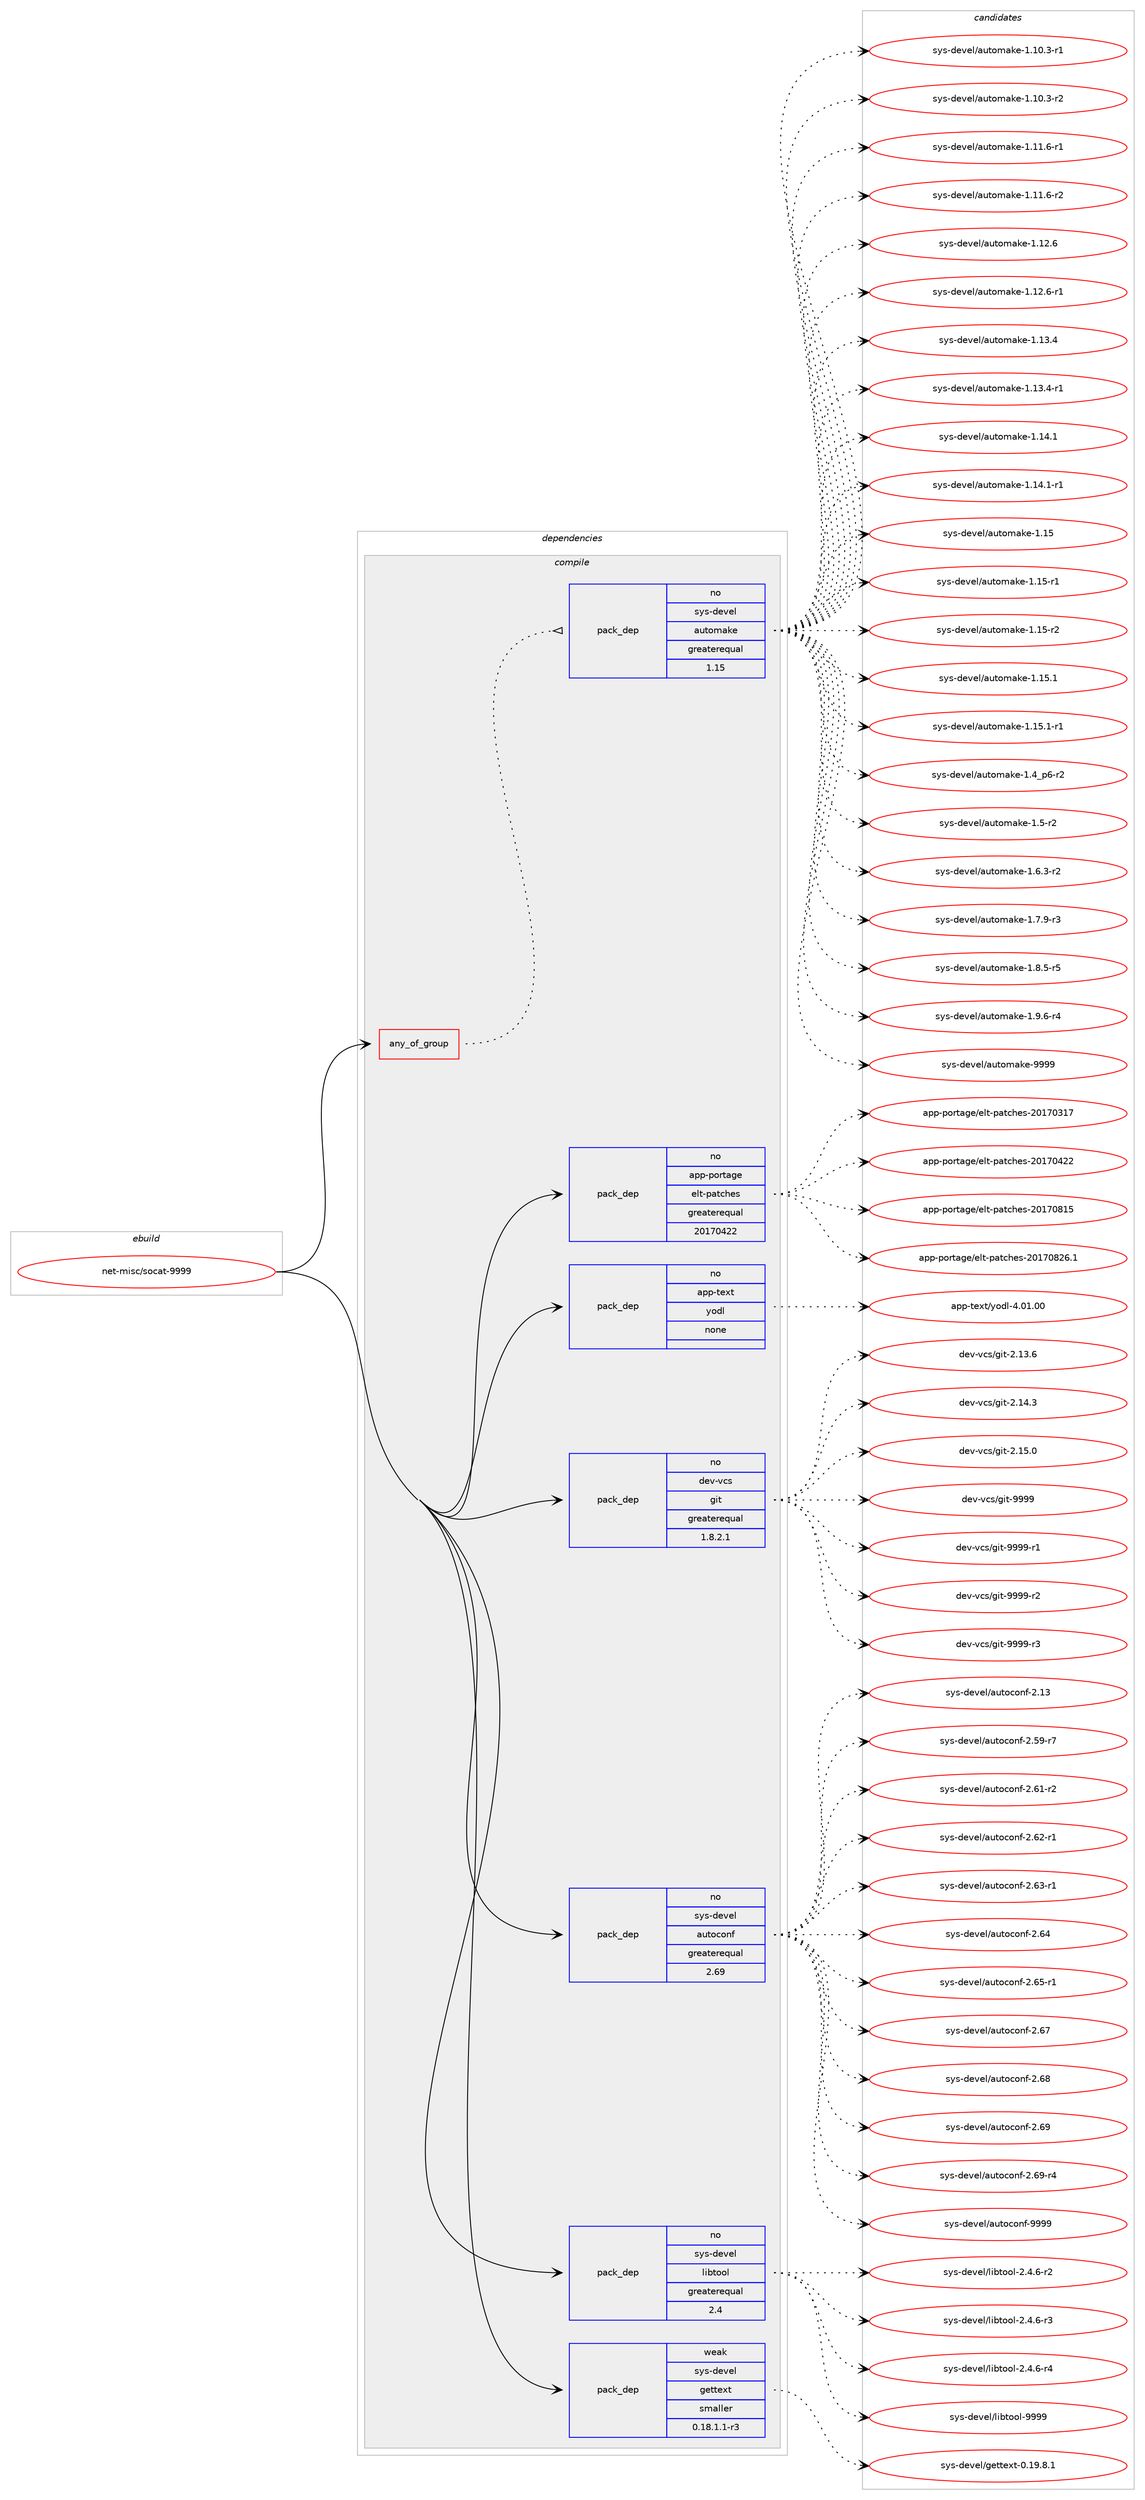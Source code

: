 digraph prolog {

# *************
# Graph options
# *************

newrank=true;
concentrate=true;
compound=true;
graph [rankdir=LR,fontname=Helvetica,fontsize=10,ranksep=1.5];#, ranksep=2.5, nodesep=0.2];
edge  [arrowhead=vee];
node  [fontname=Helvetica,fontsize=10];

# **********
# The ebuild
# **********

subgraph cluster_leftcol {
color=gray;
rank=same;
label=<<i>ebuild</i>>;
id [label="net-misc/socat-9999", color=red, width=4, href="../net-misc/socat-9999.svg"];
}

# ****************
# The dependencies
# ****************

subgraph cluster_midcol {
color=gray;
label=<<i>dependencies</i>>;
subgraph cluster_compile {
fillcolor="#eeeeee";
style=filled;
label=<<i>compile</i>>;
subgraph any7150 {
dependency430468 [label=<<TABLE BORDER="0" CELLBORDER="1" CELLSPACING="0" CELLPADDING="4"><TR><TD CELLPADDING="10">any_of_group</TD></TR></TABLE>>, shape=none, color=red];subgraph pack316604 {
dependency430469 [label=<<TABLE BORDER="0" CELLBORDER="1" CELLSPACING="0" CELLPADDING="4" WIDTH="220"><TR><TD ROWSPAN="6" CELLPADDING="30">pack_dep</TD></TR><TR><TD WIDTH="110">no</TD></TR><TR><TD>sys-devel</TD></TR><TR><TD>automake</TD></TR><TR><TD>greaterequal</TD></TR><TR><TD>1.15</TD></TR></TABLE>>, shape=none, color=blue];
}
dependency430468:e -> dependency430469:w [weight=20,style="dotted",arrowhead="oinv"];
}
id:e -> dependency430468:w [weight=20,style="solid",arrowhead="vee"];
subgraph pack316605 {
dependency430470 [label=<<TABLE BORDER="0" CELLBORDER="1" CELLSPACING="0" CELLPADDING="4" WIDTH="220"><TR><TD ROWSPAN="6" CELLPADDING="30">pack_dep</TD></TR><TR><TD WIDTH="110">no</TD></TR><TR><TD>app-portage</TD></TR><TR><TD>elt-patches</TD></TR><TR><TD>greaterequal</TD></TR><TR><TD>20170422</TD></TR></TABLE>>, shape=none, color=blue];
}
id:e -> dependency430470:w [weight=20,style="solid",arrowhead="vee"];
subgraph pack316606 {
dependency430471 [label=<<TABLE BORDER="0" CELLBORDER="1" CELLSPACING="0" CELLPADDING="4" WIDTH="220"><TR><TD ROWSPAN="6" CELLPADDING="30">pack_dep</TD></TR><TR><TD WIDTH="110">no</TD></TR><TR><TD>app-text</TD></TR><TR><TD>yodl</TD></TR><TR><TD>none</TD></TR><TR><TD></TD></TR></TABLE>>, shape=none, color=blue];
}
id:e -> dependency430471:w [weight=20,style="solid",arrowhead="vee"];
subgraph pack316607 {
dependency430472 [label=<<TABLE BORDER="0" CELLBORDER="1" CELLSPACING="0" CELLPADDING="4" WIDTH="220"><TR><TD ROWSPAN="6" CELLPADDING="30">pack_dep</TD></TR><TR><TD WIDTH="110">no</TD></TR><TR><TD>dev-vcs</TD></TR><TR><TD>git</TD></TR><TR><TD>greaterequal</TD></TR><TR><TD>1.8.2.1</TD></TR></TABLE>>, shape=none, color=blue];
}
id:e -> dependency430472:w [weight=20,style="solid",arrowhead="vee"];
subgraph pack316608 {
dependency430473 [label=<<TABLE BORDER="0" CELLBORDER="1" CELLSPACING="0" CELLPADDING="4" WIDTH="220"><TR><TD ROWSPAN="6" CELLPADDING="30">pack_dep</TD></TR><TR><TD WIDTH="110">no</TD></TR><TR><TD>sys-devel</TD></TR><TR><TD>autoconf</TD></TR><TR><TD>greaterequal</TD></TR><TR><TD>2.69</TD></TR></TABLE>>, shape=none, color=blue];
}
id:e -> dependency430473:w [weight=20,style="solid",arrowhead="vee"];
subgraph pack316609 {
dependency430474 [label=<<TABLE BORDER="0" CELLBORDER="1" CELLSPACING="0" CELLPADDING="4" WIDTH="220"><TR><TD ROWSPAN="6" CELLPADDING="30">pack_dep</TD></TR><TR><TD WIDTH="110">no</TD></TR><TR><TD>sys-devel</TD></TR><TR><TD>libtool</TD></TR><TR><TD>greaterequal</TD></TR><TR><TD>2.4</TD></TR></TABLE>>, shape=none, color=blue];
}
id:e -> dependency430474:w [weight=20,style="solid",arrowhead="vee"];
subgraph pack316610 {
dependency430475 [label=<<TABLE BORDER="0" CELLBORDER="1" CELLSPACING="0" CELLPADDING="4" WIDTH="220"><TR><TD ROWSPAN="6" CELLPADDING="30">pack_dep</TD></TR><TR><TD WIDTH="110">weak</TD></TR><TR><TD>sys-devel</TD></TR><TR><TD>gettext</TD></TR><TR><TD>smaller</TD></TR><TR><TD>0.18.1.1-r3</TD></TR></TABLE>>, shape=none, color=blue];
}
id:e -> dependency430475:w [weight=20,style="solid",arrowhead="vee"];
}
subgraph cluster_compileandrun {
fillcolor="#eeeeee";
style=filled;
label=<<i>compile and run</i>>;
}
subgraph cluster_run {
fillcolor="#eeeeee";
style=filled;
label=<<i>run</i>>;
}
}

# **************
# The candidates
# **************

subgraph cluster_choices {
rank=same;
color=gray;
label=<<i>candidates</i>>;

subgraph choice316604 {
color=black;
nodesep=1;
choice11512111545100101118101108479711711611110997107101454946494846514511449 [label="sys-devel/automake-1.10.3-r1", color=red, width=4,href="../sys-devel/automake-1.10.3-r1.svg"];
choice11512111545100101118101108479711711611110997107101454946494846514511450 [label="sys-devel/automake-1.10.3-r2", color=red, width=4,href="../sys-devel/automake-1.10.3-r2.svg"];
choice11512111545100101118101108479711711611110997107101454946494946544511449 [label="sys-devel/automake-1.11.6-r1", color=red, width=4,href="../sys-devel/automake-1.11.6-r1.svg"];
choice11512111545100101118101108479711711611110997107101454946494946544511450 [label="sys-devel/automake-1.11.6-r2", color=red, width=4,href="../sys-devel/automake-1.11.6-r2.svg"];
choice1151211154510010111810110847971171161111099710710145494649504654 [label="sys-devel/automake-1.12.6", color=red, width=4,href="../sys-devel/automake-1.12.6.svg"];
choice11512111545100101118101108479711711611110997107101454946495046544511449 [label="sys-devel/automake-1.12.6-r1", color=red, width=4,href="../sys-devel/automake-1.12.6-r1.svg"];
choice1151211154510010111810110847971171161111099710710145494649514652 [label="sys-devel/automake-1.13.4", color=red, width=4,href="../sys-devel/automake-1.13.4.svg"];
choice11512111545100101118101108479711711611110997107101454946495146524511449 [label="sys-devel/automake-1.13.4-r1", color=red, width=4,href="../sys-devel/automake-1.13.4-r1.svg"];
choice1151211154510010111810110847971171161111099710710145494649524649 [label="sys-devel/automake-1.14.1", color=red, width=4,href="../sys-devel/automake-1.14.1.svg"];
choice11512111545100101118101108479711711611110997107101454946495246494511449 [label="sys-devel/automake-1.14.1-r1", color=red, width=4,href="../sys-devel/automake-1.14.1-r1.svg"];
choice115121115451001011181011084797117116111109971071014549464953 [label="sys-devel/automake-1.15", color=red, width=4,href="../sys-devel/automake-1.15.svg"];
choice1151211154510010111810110847971171161111099710710145494649534511449 [label="sys-devel/automake-1.15-r1", color=red, width=4,href="../sys-devel/automake-1.15-r1.svg"];
choice1151211154510010111810110847971171161111099710710145494649534511450 [label="sys-devel/automake-1.15-r2", color=red, width=4,href="../sys-devel/automake-1.15-r2.svg"];
choice1151211154510010111810110847971171161111099710710145494649534649 [label="sys-devel/automake-1.15.1", color=red, width=4,href="../sys-devel/automake-1.15.1.svg"];
choice11512111545100101118101108479711711611110997107101454946495346494511449 [label="sys-devel/automake-1.15.1-r1", color=red, width=4,href="../sys-devel/automake-1.15.1-r1.svg"];
choice115121115451001011181011084797117116111109971071014549465295112544511450 [label="sys-devel/automake-1.4_p6-r2", color=red, width=4,href="../sys-devel/automake-1.4_p6-r2.svg"];
choice11512111545100101118101108479711711611110997107101454946534511450 [label="sys-devel/automake-1.5-r2", color=red, width=4,href="../sys-devel/automake-1.5-r2.svg"];
choice115121115451001011181011084797117116111109971071014549465446514511450 [label="sys-devel/automake-1.6.3-r2", color=red, width=4,href="../sys-devel/automake-1.6.3-r2.svg"];
choice115121115451001011181011084797117116111109971071014549465546574511451 [label="sys-devel/automake-1.7.9-r3", color=red, width=4,href="../sys-devel/automake-1.7.9-r3.svg"];
choice115121115451001011181011084797117116111109971071014549465646534511453 [label="sys-devel/automake-1.8.5-r5", color=red, width=4,href="../sys-devel/automake-1.8.5-r5.svg"];
choice115121115451001011181011084797117116111109971071014549465746544511452 [label="sys-devel/automake-1.9.6-r4", color=red, width=4,href="../sys-devel/automake-1.9.6-r4.svg"];
choice115121115451001011181011084797117116111109971071014557575757 [label="sys-devel/automake-9999", color=red, width=4,href="../sys-devel/automake-9999.svg"];
dependency430469:e -> choice11512111545100101118101108479711711611110997107101454946494846514511449:w [style=dotted,weight="100"];
dependency430469:e -> choice11512111545100101118101108479711711611110997107101454946494846514511450:w [style=dotted,weight="100"];
dependency430469:e -> choice11512111545100101118101108479711711611110997107101454946494946544511449:w [style=dotted,weight="100"];
dependency430469:e -> choice11512111545100101118101108479711711611110997107101454946494946544511450:w [style=dotted,weight="100"];
dependency430469:e -> choice1151211154510010111810110847971171161111099710710145494649504654:w [style=dotted,weight="100"];
dependency430469:e -> choice11512111545100101118101108479711711611110997107101454946495046544511449:w [style=dotted,weight="100"];
dependency430469:e -> choice1151211154510010111810110847971171161111099710710145494649514652:w [style=dotted,weight="100"];
dependency430469:e -> choice11512111545100101118101108479711711611110997107101454946495146524511449:w [style=dotted,weight="100"];
dependency430469:e -> choice1151211154510010111810110847971171161111099710710145494649524649:w [style=dotted,weight="100"];
dependency430469:e -> choice11512111545100101118101108479711711611110997107101454946495246494511449:w [style=dotted,weight="100"];
dependency430469:e -> choice115121115451001011181011084797117116111109971071014549464953:w [style=dotted,weight="100"];
dependency430469:e -> choice1151211154510010111810110847971171161111099710710145494649534511449:w [style=dotted,weight="100"];
dependency430469:e -> choice1151211154510010111810110847971171161111099710710145494649534511450:w [style=dotted,weight="100"];
dependency430469:e -> choice1151211154510010111810110847971171161111099710710145494649534649:w [style=dotted,weight="100"];
dependency430469:e -> choice11512111545100101118101108479711711611110997107101454946495346494511449:w [style=dotted,weight="100"];
dependency430469:e -> choice115121115451001011181011084797117116111109971071014549465295112544511450:w [style=dotted,weight="100"];
dependency430469:e -> choice11512111545100101118101108479711711611110997107101454946534511450:w [style=dotted,weight="100"];
dependency430469:e -> choice115121115451001011181011084797117116111109971071014549465446514511450:w [style=dotted,weight="100"];
dependency430469:e -> choice115121115451001011181011084797117116111109971071014549465546574511451:w [style=dotted,weight="100"];
dependency430469:e -> choice115121115451001011181011084797117116111109971071014549465646534511453:w [style=dotted,weight="100"];
dependency430469:e -> choice115121115451001011181011084797117116111109971071014549465746544511452:w [style=dotted,weight="100"];
dependency430469:e -> choice115121115451001011181011084797117116111109971071014557575757:w [style=dotted,weight="100"];
}
subgraph choice316605 {
color=black;
nodesep=1;
choice97112112451121111141169710310147101108116451129711699104101115455048495548514955 [label="app-portage/elt-patches-20170317", color=red, width=4,href="../app-portage/elt-patches-20170317.svg"];
choice97112112451121111141169710310147101108116451129711699104101115455048495548525050 [label="app-portage/elt-patches-20170422", color=red, width=4,href="../app-portage/elt-patches-20170422.svg"];
choice97112112451121111141169710310147101108116451129711699104101115455048495548564953 [label="app-portage/elt-patches-20170815", color=red, width=4,href="../app-portage/elt-patches-20170815.svg"];
choice971121124511211111411697103101471011081164511297116991041011154550484955485650544649 [label="app-portage/elt-patches-20170826.1", color=red, width=4,href="../app-portage/elt-patches-20170826.1.svg"];
dependency430470:e -> choice97112112451121111141169710310147101108116451129711699104101115455048495548514955:w [style=dotted,weight="100"];
dependency430470:e -> choice97112112451121111141169710310147101108116451129711699104101115455048495548525050:w [style=dotted,weight="100"];
dependency430470:e -> choice97112112451121111141169710310147101108116451129711699104101115455048495548564953:w [style=dotted,weight="100"];
dependency430470:e -> choice971121124511211111411697103101471011081164511297116991041011154550484955485650544649:w [style=dotted,weight="100"];
}
subgraph choice316606 {
color=black;
nodesep=1;
choice9711211245116101120116471211111001084552464849464848 [label="app-text/yodl-4.01.00", color=red, width=4,href="../app-text/yodl-4.01.00.svg"];
dependency430471:e -> choice9711211245116101120116471211111001084552464849464848:w [style=dotted,weight="100"];
}
subgraph choice316607 {
color=black;
nodesep=1;
choice10010111845118991154710310511645504649514654 [label="dev-vcs/git-2.13.6", color=red, width=4,href="../dev-vcs/git-2.13.6.svg"];
choice10010111845118991154710310511645504649524651 [label="dev-vcs/git-2.14.3", color=red, width=4,href="../dev-vcs/git-2.14.3.svg"];
choice10010111845118991154710310511645504649534648 [label="dev-vcs/git-2.15.0", color=red, width=4,href="../dev-vcs/git-2.15.0.svg"];
choice1001011184511899115471031051164557575757 [label="dev-vcs/git-9999", color=red, width=4,href="../dev-vcs/git-9999.svg"];
choice10010111845118991154710310511645575757574511449 [label="dev-vcs/git-9999-r1", color=red, width=4,href="../dev-vcs/git-9999-r1.svg"];
choice10010111845118991154710310511645575757574511450 [label="dev-vcs/git-9999-r2", color=red, width=4,href="../dev-vcs/git-9999-r2.svg"];
choice10010111845118991154710310511645575757574511451 [label="dev-vcs/git-9999-r3", color=red, width=4,href="../dev-vcs/git-9999-r3.svg"];
dependency430472:e -> choice10010111845118991154710310511645504649514654:w [style=dotted,weight="100"];
dependency430472:e -> choice10010111845118991154710310511645504649524651:w [style=dotted,weight="100"];
dependency430472:e -> choice10010111845118991154710310511645504649534648:w [style=dotted,weight="100"];
dependency430472:e -> choice1001011184511899115471031051164557575757:w [style=dotted,weight="100"];
dependency430472:e -> choice10010111845118991154710310511645575757574511449:w [style=dotted,weight="100"];
dependency430472:e -> choice10010111845118991154710310511645575757574511450:w [style=dotted,weight="100"];
dependency430472:e -> choice10010111845118991154710310511645575757574511451:w [style=dotted,weight="100"];
}
subgraph choice316608 {
color=black;
nodesep=1;
choice115121115451001011181011084797117116111991111101024550464951 [label="sys-devel/autoconf-2.13", color=red, width=4,href="../sys-devel/autoconf-2.13.svg"];
choice1151211154510010111810110847971171161119911111010245504653574511455 [label="sys-devel/autoconf-2.59-r7", color=red, width=4,href="../sys-devel/autoconf-2.59-r7.svg"];
choice1151211154510010111810110847971171161119911111010245504654494511450 [label="sys-devel/autoconf-2.61-r2", color=red, width=4,href="../sys-devel/autoconf-2.61-r2.svg"];
choice1151211154510010111810110847971171161119911111010245504654504511449 [label="sys-devel/autoconf-2.62-r1", color=red, width=4,href="../sys-devel/autoconf-2.62-r1.svg"];
choice1151211154510010111810110847971171161119911111010245504654514511449 [label="sys-devel/autoconf-2.63-r1", color=red, width=4,href="../sys-devel/autoconf-2.63-r1.svg"];
choice115121115451001011181011084797117116111991111101024550465452 [label="sys-devel/autoconf-2.64", color=red, width=4,href="../sys-devel/autoconf-2.64.svg"];
choice1151211154510010111810110847971171161119911111010245504654534511449 [label="sys-devel/autoconf-2.65-r1", color=red, width=4,href="../sys-devel/autoconf-2.65-r1.svg"];
choice115121115451001011181011084797117116111991111101024550465455 [label="sys-devel/autoconf-2.67", color=red, width=4,href="../sys-devel/autoconf-2.67.svg"];
choice115121115451001011181011084797117116111991111101024550465456 [label="sys-devel/autoconf-2.68", color=red, width=4,href="../sys-devel/autoconf-2.68.svg"];
choice115121115451001011181011084797117116111991111101024550465457 [label="sys-devel/autoconf-2.69", color=red, width=4,href="../sys-devel/autoconf-2.69.svg"];
choice1151211154510010111810110847971171161119911111010245504654574511452 [label="sys-devel/autoconf-2.69-r4", color=red, width=4,href="../sys-devel/autoconf-2.69-r4.svg"];
choice115121115451001011181011084797117116111991111101024557575757 [label="sys-devel/autoconf-9999", color=red, width=4,href="../sys-devel/autoconf-9999.svg"];
dependency430473:e -> choice115121115451001011181011084797117116111991111101024550464951:w [style=dotted,weight="100"];
dependency430473:e -> choice1151211154510010111810110847971171161119911111010245504653574511455:w [style=dotted,weight="100"];
dependency430473:e -> choice1151211154510010111810110847971171161119911111010245504654494511450:w [style=dotted,weight="100"];
dependency430473:e -> choice1151211154510010111810110847971171161119911111010245504654504511449:w [style=dotted,weight="100"];
dependency430473:e -> choice1151211154510010111810110847971171161119911111010245504654514511449:w [style=dotted,weight="100"];
dependency430473:e -> choice115121115451001011181011084797117116111991111101024550465452:w [style=dotted,weight="100"];
dependency430473:e -> choice1151211154510010111810110847971171161119911111010245504654534511449:w [style=dotted,weight="100"];
dependency430473:e -> choice115121115451001011181011084797117116111991111101024550465455:w [style=dotted,weight="100"];
dependency430473:e -> choice115121115451001011181011084797117116111991111101024550465456:w [style=dotted,weight="100"];
dependency430473:e -> choice115121115451001011181011084797117116111991111101024550465457:w [style=dotted,weight="100"];
dependency430473:e -> choice1151211154510010111810110847971171161119911111010245504654574511452:w [style=dotted,weight="100"];
dependency430473:e -> choice115121115451001011181011084797117116111991111101024557575757:w [style=dotted,weight="100"];
}
subgraph choice316609 {
color=black;
nodesep=1;
choice1151211154510010111810110847108105981161111111084550465246544511450 [label="sys-devel/libtool-2.4.6-r2", color=red, width=4,href="../sys-devel/libtool-2.4.6-r2.svg"];
choice1151211154510010111810110847108105981161111111084550465246544511451 [label="sys-devel/libtool-2.4.6-r3", color=red, width=4,href="../sys-devel/libtool-2.4.6-r3.svg"];
choice1151211154510010111810110847108105981161111111084550465246544511452 [label="sys-devel/libtool-2.4.6-r4", color=red, width=4,href="../sys-devel/libtool-2.4.6-r4.svg"];
choice1151211154510010111810110847108105981161111111084557575757 [label="sys-devel/libtool-9999", color=red, width=4,href="../sys-devel/libtool-9999.svg"];
dependency430474:e -> choice1151211154510010111810110847108105981161111111084550465246544511450:w [style=dotted,weight="100"];
dependency430474:e -> choice1151211154510010111810110847108105981161111111084550465246544511451:w [style=dotted,weight="100"];
dependency430474:e -> choice1151211154510010111810110847108105981161111111084550465246544511452:w [style=dotted,weight="100"];
dependency430474:e -> choice1151211154510010111810110847108105981161111111084557575757:w [style=dotted,weight="100"];
}
subgraph choice316610 {
color=black;
nodesep=1;
choice1151211154510010111810110847103101116116101120116454846495746564649 [label="sys-devel/gettext-0.19.8.1", color=red, width=4,href="../sys-devel/gettext-0.19.8.1.svg"];
dependency430475:e -> choice1151211154510010111810110847103101116116101120116454846495746564649:w [style=dotted,weight="100"];
}
}

}
